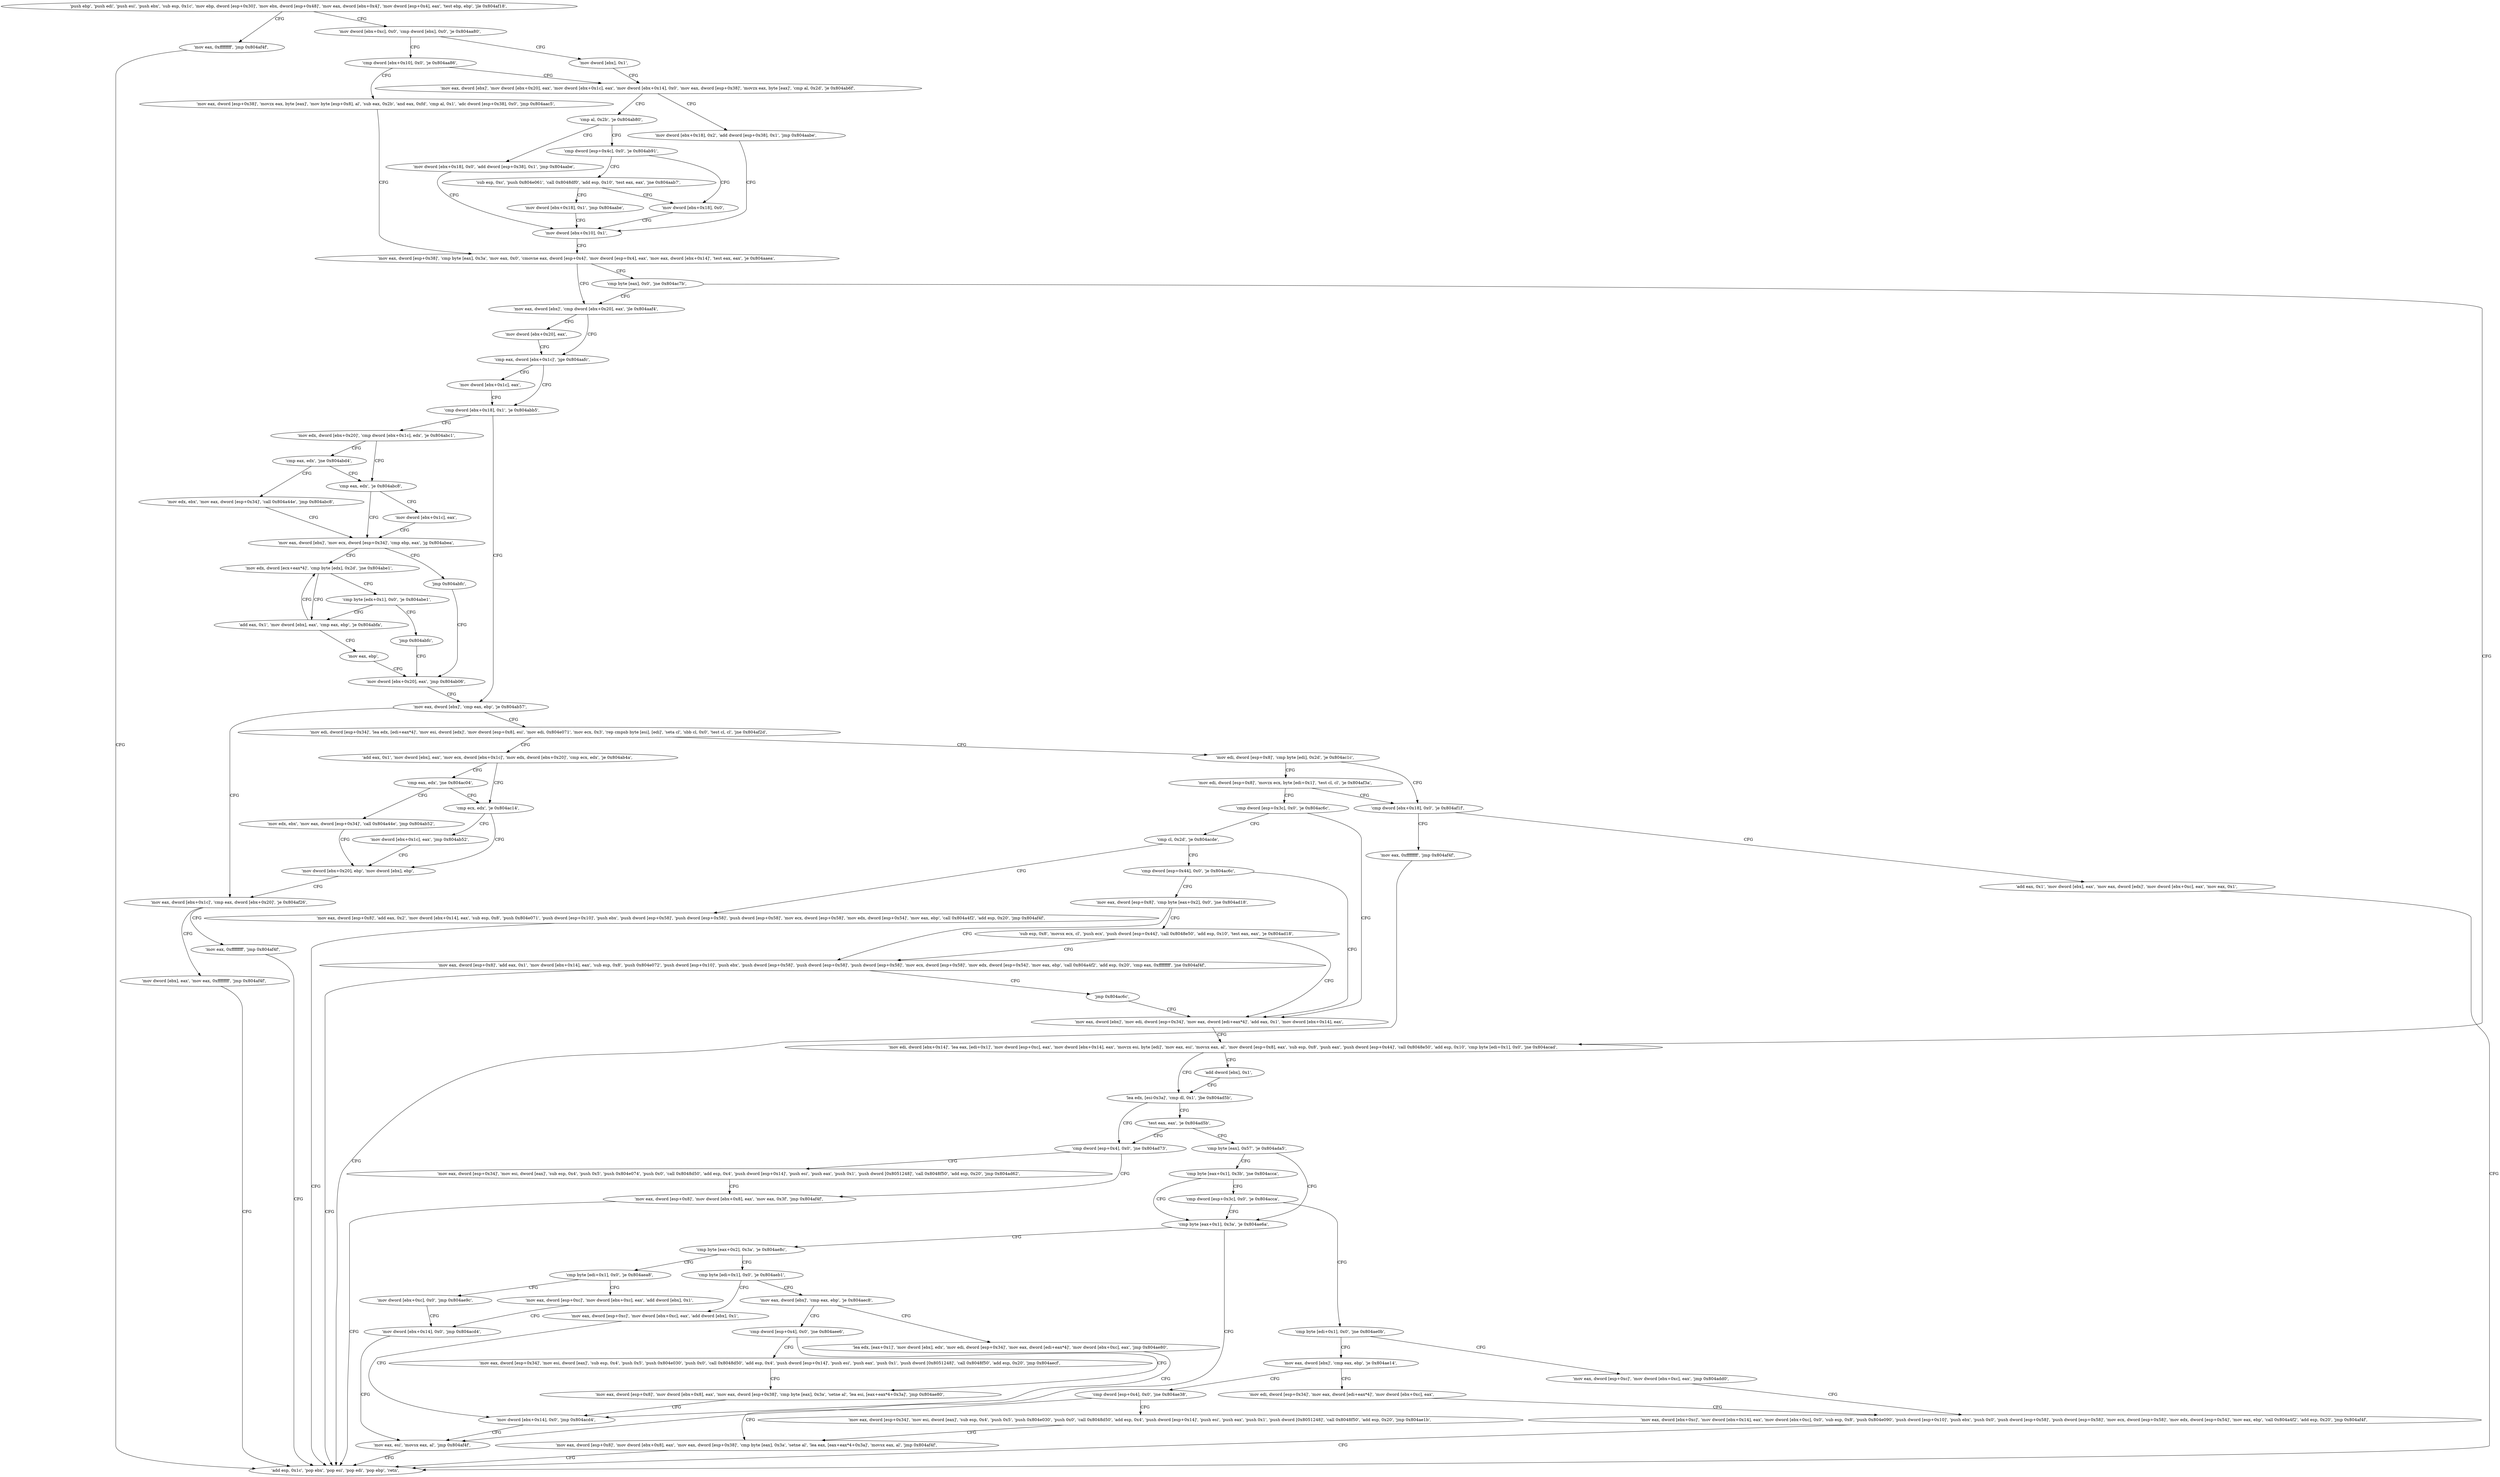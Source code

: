 digraph "func" {
"134523444" [label = "'push ebp', 'push edi', 'push esi', 'push ebx', 'sub esp, 0x1c', 'mov ebp, dword [esp+0x30]', 'mov ebx, dword [esp+0x48]', 'mov eax, dword [ebx+0x4]', 'mov dword [esp+0x4], eax', 'test ebp, ebp', 'jle 0x804af18', " ]
"134524696" [label = "'mov eax, 0xffffffff', 'jmp 0x804af4f', " ]
"134523474" [label = "'mov dword [ebx+0xc], 0x0', 'cmp dword [ebx], 0x0', 'je 0x804aa80', " ]
"134524751" [label = "'add esp, 0x1c', 'pop ebx', 'pop esi', 'pop edi', 'pop ebp', 'retn', " ]
"134523520" [label = "'mov dword [ebx], 0x1', " ]
"134523486" [label = "'cmp dword [ebx+0x10], 0x0', 'je 0x804aa86', " ]
"134523526" [label = "'mov eax, dword [ebx]', 'mov dword [ebx+0x20], eax', 'mov dword [ebx+0x1c], eax', 'mov dword [ebx+0x14], 0x0', 'mov eax, dword [esp+0x38]', 'movzx eax, byte [eax]', 'cmp al, 0x2d', 'je 0x804ab6f', " ]
"134523492" [label = "'mov eax, dword [esp+0x38]', 'movzx eax, byte [eax]', 'mov byte [esp+0x8], al', 'sub eax, 0x2b', 'and eax, 0xfd', 'cmp al, 0x1', 'adc dword [esp+0x38], 0x0', 'jmp 0x804aac5', " ]
"134523759" [label = "'mov dword [ebx+0x18], 0x2', 'add dword [esp+0x38], 0x1', 'jmp 0x804aabe', " ]
"134523582" [label = "'mov dword [ebx+0x10], 0x1', " ]
"134523556" [label = "'cmp al, 0x2b', 'je 0x804ab80', " ]
"134523776" [label = "'mov dword [ebx+0x18], 0x0', 'add dword [esp+0x38], 0x1', 'jmp 0x804aabe', " ]
"134523564" [label = "'cmp dword [esp+0x4c], 0x0', 'je 0x804ab91', " ]
"134523589" [label = "'mov eax, dword [esp+0x38]', 'cmp byte [eax], 0x3a', 'mov eax, 0x0', 'cmovne eax, dword [esp+0x4]', 'mov dword [esp+0x4], eax', 'mov eax, dword [ebx+0x14]', 'test eax, eax', 'je 0x804aaea', " ]
"134523793" [label = "'sub esp, 0xc', 'push 0x804e061', 'call 0x8048df0', 'add esp, 0x10', 'test eax, eax', 'jne 0x804aab7', " ]
"134523575" [label = "'mov dword [ebx+0x18], 0x0', " ]
"134523626" [label = "'mov eax, dword [ebx]', 'cmp dword [ebx+0x20], eax', 'jle 0x804aaf4', " ]
"134523617" [label = "'cmp byte [eax], 0x0', 'jne 0x804ac7b', " ]
"134523636" [label = "'cmp eax, dword [ebx+0x1c]', 'jge 0x804aafc', " ]
"134523633" [label = "'mov dword [ebx+0x20], eax', " ]
"134524027" [label = "'mov edi, dword [ebx+0x14]', 'lea eax, [edi+0x1]', 'mov dword [esp+0xc], eax', 'mov dword [ebx+0x14], eax', 'movzx esi, byte [edi]', 'mov eax, esi', 'movsx eax, al', 'mov dword [esp+0x8], eax', 'sub esp, 0x8', 'push eax', 'push dword [esp+0x44]', 'call 0x8048e50', 'add esp, 0x10', 'cmp byte [edi+0x1], 0x0', 'jne 0x804acad', " ]
"134523817" [label = "'mov dword [ebx+0x18], 0x1', 'jmp 0x804aabe', " ]
"134523644" [label = "'cmp dword [ebx+0x18], 0x1', 'je 0x804abb5', " ]
"134523641" [label = "'mov dword [ebx+0x1c], eax', " ]
"134524077" [label = "'lea edx, [esi-0x3a]', 'cmp dl, 0x1', 'jbe 0x804ad5b', " ]
"134524074" [label = "'add dword [ebx], 0x1', " ]
"134523829" [label = "'mov edx, dword [ebx+0x20]', 'cmp dword [ebx+0x1c], edx', 'je 0x804abc1', " ]
"134523654" [label = "'mov eax, dword [ebx]', 'cmp eax, ebp', 'je 0x804ab57', " ]
"134524251" [label = "'cmp dword [esp+0x4], 0x0', 'jne 0x804ad73', " ]
"134524089" [label = "'test eax, eax', 'je 0x804ad5b', " ]
"134523841" [label = "'cmp eax, edx', 'je 0x804abc8', " ]
"134523837" [label = "'cmp eax, edx', 'jne 0x804abd4', " ]
"134523735" [label = "'mov eax, dword [ebx+0x1c]', 'cmp eax, dword [ebx+0x20]', 'je 0x804af26', " ]
"134523660" [label = "'mov edi, dword [esp+0x34]', 'lea edx, [edi+eax*4]', 'mov esi, dword [edx]', 'mov dword [esp+0x8], esi', 'mov edi, 0x804e071', 'mov ecx, 0x3', 'rep cmpsb byte [esi], [edi]', 'seta cl', 'sbb cl, 0x0', 'test cl, cl', 'jne 0x804af2d', " ]
"134524275" [label = "'mov eax, dword [esp+0x34]', 'mov esi, dword [eax]', 'sub esp, 0x4', 'push 0x5', 'push 0x804e074', 'push 0x0', 'call 0x8048d50', 'add esp, 0x4', 'push dword [esp+0x14]', 'push esi', 'push eax', 'push 0x1', 'push dword [0x8051248]', 'call 0x8048f50', 'add esp, 0x20', 'jmp 0x804ad62', " ]
"134524258" [label = "'mov eax, dword [esp+0x8]', 'mov dword [ebx+0x8], eax', 'mov eax, 0x3f', 'jmp 0x804af4f', " ]
"134524097" [label = "'cmp byte [eax], 0x57', 'je 0x804ada5', " ]
"134523848" [label = "'mov eax, dword [ebx]', 'mov ecx, dword [esp+0x34]', 'cmp ebp, eax', 'jg 0x804abea', " ]
"134523845" [label = "'mov dword [ebx+0x1c], eax', " ]
"134523860" [label = "'mov edx, ebx', 'mov eax, dword [esp+0x34]', 'call 0x804a44e', 'jmp 0x804abc8', " ]
"134524710" [label = "'mov eax, 0xffffffff', 'jmp 0x804af4f', " ]
"134523747" [label = "'mov dword [ebx], eax', 'mov eax, 0xffffffff', 'jmp 0x804af4f', " ]
"134524717" [label = "'mov edi, dword [esp+0x8]', 'cmp byte [edi], 0x2d', 'je 0x804ac1c', " ]
"134523699" [label = "'add eax, 0x1', 'mov dword [ebx], eax', 'mov ecx, dword [ebx+0x1c]', 'mov edx, dword [ebx+0x20]', 'cmp ecx, edx', 'je 0x804ab4a', " ]
"134524325" [label = "'cmp byte [eax+0x1], 0x3b', 'jne 0x804acca', " ]
"134524106" [label = "'cmp byte [eax+0x1], 0x3a', 'je 0x804ae6a', " ]
"134523882" [label = "'mov edx, dword [ecx+eax*4]', 'cmp byte [edx], 0x2d', 'jne 0x804abe1', " ]
"134523858" [label = "'jmp 0x804abfc', " ]
"134523932" [label = "'mov edi, dword [esp+0x8]', 'movzx ecx, byte [edi+0x1]', 'test cl, cl', 'je 0x804af3a', " ]
"134524730" [label = "'cmp dword [ebx+0x18], 0x0', 'je 0x804af1f', " ]
"134523722" [label = "'cmp ecx, edx', 'je 0x804ac14', " ]
"134523714" [label = "'cmp eax, edx', 'jne 0x804ac04', " ]
"134524335" [label = "'cmp dword [esp+0x3c], 0x0', 'je 0x804acca', " ]
"134524522" [label = "'cmp byte [eax+0x2], 0x3a', 'je 0x804ae8c', " ]
"134524116" [label = "'mov eax, esi', 'movsx eax, al', 'jmp 0x804af4f', " ]
"134523873" [label = "'add eax, 0x1', 'mov dword [ebx], eax', 'cmp eax, ebp', 'je 0x804abfa', " ]
"134523890" [label = "'cmp byte [edx+0x1], 0x0', 'je 0x804abe1', " ]
"134523900" [label = "'mov dword [ebx+0x20], eax', 'jmp 0x804ab06', " ]
"134523948" [label = "'cmp dword [esp+0x3c], 0x0', 'je 0x804ac6c', " ]
"134524703" [label = "'mov eax, 0xffffffff', 'jmp 0x804af4f', " ]
"134524736" [label = "'add eax, 0x1', 'mov dword [ebx], eax', 'mov eax, dword [edx]', 'mov dword [ebx+0xc], eax', 'mov eax, 0x1', " ]
"134523924" [label = "'mov dword [ebx+0x1c], eax', 'jmp 0x804ab52', " ]
"134523730" [label = "'mov dword [ebx+0x20], ebp', 'mov dword [ebx], ebp', " ]
"134523908" [label = "'mov edx, ebx', 'mov eax, dword [esp+0x34]', 'call 0x804a44e', 'jmp 0x804ab52', " ]
"134524346" [label = "'cmp byte [edi+0x1], 0x0', 'jne 0x804ae0b', " ]
"134524556" [label = "'cmp byte [edi+0x1], 0x0', 'je 0x804aea8', " ]
"134524528" [label = "'cmp byte [edi+0x1], 0x0', 'je 0x804aeb1', " ]
"134523898" [label = "'mov eax, ebp', " ]
"134523896" [label = "'jmp 0x804abfc', " ]
"134524012" [label = "'mov eax, dword [ebx]', 'mov edi, dword [esp+0x34]', 'mov eax, dword [edi+eax*4]', 'add eax, 0x1', 'mov dword [ebx+0x14], eax', " ]
"134523955" [label = "'cmp cl, 0x2d', 'je 0x804acde', " ]
"134524427" [label = "'mov eax, dword [esp+0xc]', 'mov dword [ebx+0xc], eax', 'jmp 0x804add0', " ]
"134524352" [label = "'mov eax, dword [ebx]', 'cmp eax, ebp', 'je 0x804ae14', " ]
"134524584" [label = "'mov dword [ebx+0xc], 0x0', 'jmp 0x804ae9c', " ]
"134524562" [label = "'mov eax, dword [esp+0xc]', 'mov dword [ebx+0xc], eax', 'add dword [ebx], 0x1', " ]
"134524593" [label = "'mov eax, dword [ebx]', 'cmp eax, ebp', 'je 0x804aec8', " ]
"134524534" [label = "'mov eax, dword [esp+0xc]', 'mov dword [ebx+0xc], eax', 'add dword [ebx], 0x1', " ]
"134524126" [label = "'mov eax, dword [esp+0x8]', 'add eax, 0x2', 'mov dword [ebx+0x14], eax', 'sub esp, 0x8', 'push 0x804e071', 'push dword [esp+0x10]', 'push ebx', 'push dword [esp+0x58]', 'push dword [esp+0x58]', 'push dword [esp+0x58]', 'mov ecx, dword [esp+0x58]', 'mov edx, dword [esp+0x54]', 'mov eax, ebp', 'call 0x804a4f2', 'add esp, 0x20', 'jmp 0x804af4f', " ]
"134523964" [label = "'cmp dword [esp+0x44], 0x0', 'je 0x804ac6c', " ]
"134524368" [label = "'mov eax, dword [ebx+0xc]', 'mov dword [ebx+0x14], eax', 'mov dword [ebx+0xc], 0x0', 'sub esp, 0x8', 'push 0x804e090', 'push dword [esp+0x10]', 'push ebx', 'push 0x0', 'push dword [esp+0x58]', 'push dword [esp+0x58]', 'mov ecx, dword [esp+0x58]', 'mov edx, dword [esp+0x54]', 'mov eax, ebp', 'call 0x804a4f2', 'add esp, 0x20', 'jmp 0x804af4f', " ]
"134524436" [label = "'cmp dword [esp+0x4], 0x0', 'jne 0x804ae38', " ]
"134524358" [label = "'mov edi, dword [esp+0x34]', 'mov eax, dword [edi+eax*4]', 'mov dword [ebx+0xc], eax', " ]
"134524572" [label = "'mov dword [ebx+0x14], 0x0', 'jmp 0x804acd4', " ]
"134524616" [label = "'cmp dword [esp+0x4], 0x0', 'jne 0x804aee6', " ]
"134524599" [label = "'lea edx, [eax+0x1]', 'mov dword [ebx], edx', 'mov edi, dword [esp+0x34]', 'mov eax, dword [edi+eax*4]', 'mov dword [ebx+0xc], eax', 'jmp 0x804ae80', " ]
"134524544" [label = "'mov dword [ebx+0x14], 0x0', 'jmp 0x804acd4', " ]
"134523971" [label = "'mov eax, dword [esp+0x8]', 'cmp byte [eax+0x2], 0x0', 'jne 0x804ad18', " ]
"134524472" [label = "'mov eax, dword [esp+0x34]', 'mov esi, dword [eax]', 'sub esp, 0x4', 'push 0x5', 'push 0x804e030', 'push 0x0', 'call 0x8048d50', 'add esp, 0x4', 'push dword [esp+0x14]', 'push esi', 'push eax', 'push 0x1', 'push dword [0x8051248]', 'call 0x8048f50', 'add esp, 0x20', 'jmp 0x804ae1b', " ]
"134524443" [label = "'mov eax, dword [esp+0x8]', 'mov dword [ebx+0x8], eax', 'mov eax, dword [esp+0x38]', 'cmp byte [eax], 0x3a', 'setne al', 'lea eax, [eax+eax*4+0x3a]', 'movsx eax, al', 'jmp 0x804af4f', " ]
"134524646" [label = "'mov eax, dword [esp+0x34]', 'mov esi, dword [eax]', 'sub esp, 0x4', 'push 0x5', 'push 0x804e030', 'push 0x0', 'call 0x8048d50', 'add esp, 0x4', 'push dword [esp+0x14]', 'push esi', 'push eax', 'push 0x1', 'push dword [0x8051248]', 'call 0x8048f50', 'add esp, 0x20', 'jmp 0x804aecf', " ]
"134524623" [label = "'mov eax, dword [esp+0x8]', 'mov dword [ebx+0x8], eax', 'mov eax, dword [esp+0x38]', 'cmp byte [eax], 0x3a', 'setne al', 'lea esi, [eax+eax*4+0x3a]', 'jmp 0x804ae80', " ]
"134524184" [label = "'mov eax, dword [esp+0x8]', 'add eax, 0x1', 'mov dword [ebx+0x14], eax', 'sub esp, 0x8', 'push 0x804e072', 'push dword [esp+0x10]', 'push ebx', 'push dword [esp+0x58]', 'push dword [esp+0x58]', 'push dword [esp+0x58]', 'mov ecx, dword [esp+0x58]', 'mov edx, dword [esp+0x54]', 'mov eax, ebp', 'call 0x804a4f2', 'add esp, 0x20', 'cmp eax, 0xffffffff', 'jne 0x804af4f', " ]
"134523985" [label = "'sub esp, 0x8', 'movsx ecx, cl', 'push ecx', 'push dword [esp+0x44]', 'call 0x8048e50', 'add esp, 0x10', 'test eax, eax', 'je 0x804ad18', " ]
"134524246" [label = "'jmp 0x804ac6c', " ]
"134523444" -> "134524696" [ label = "CFG" ]
"134523444" -> "134523474" [ label = "CFG" ]
"134524696" -> "134524751" [ label = "CFG" ]
"134523474" -> "134523520" [ label = "CFG" ]
"134523474" -> "134523486" [ label = "CFG" ]
"134523520" -> "134523526" [ label = "CFG" ]
"134523486" -> "134523526" [ label = "CFG" ]
"134523486" -> "134523492" [ label = "CFG" ]
"134523526" -> "134523759" [ label = "CFG" ]
"134523526" -> "134523556" [ label = "CFG" ]
"134523492" -> "134523589" [ label = "CFG" ]
"134523759" -> "134523582" [ label = "CFG" ]
"134523582" -> "134523589" [ label = "CFG" ]
"134523556" -> "134523776" [ label = "CFG" ]
"134523556" -> "134523564" [ label = "CFG" ]
"134523776" -> "134523582" [ label = "CFG" ]
"134523564" -> "134523793" [ label = "CFG" ]
"134523564" -> "134523575" [ label = "CFG" ]
"134523589" -> "134523626" [ label = "CFG" ]
"134523589" -> "134523617" [ label = "CFG" ]
"134523793" -> "134523575" [ label = "CFG" ]
"134523793" -> "134523817" [ label = "CFG" ]
"134523575" -> "134523582" [ label = "CFG" ]
"134523626" -> "134523636" [ label = "CFG" ]
"134523626" -> "134523633" [ label = "CFG" ]
"134523617" -> "134524027" [ label = "CFG" ]
"134523617" -> "134523626" [ label = "CFG" ]
"134523636" -> "134523644" [ label = "CFG" ]
"134523636" -> "134523641" [ label = "CFG" ]
"134523633" -> "134523636" [ label = "CFG" ]
"134524027" -> "134524077" [ label = "CFG" ]
"134524027" -> "134524074" [ label = "CFG" ]
"134523817" -> "134523582" [ label = "CFG" ]
"134523644" -> "134523829" [ label = "CFG" ]
"134523644" -> "134523654" [ label = "CFG" ]
"134523641" -> "134523644" [ label = "CFG" ]
"134524077" -> "134524251" [ label = "CFG" ]
"134524077" -> "134524089" [ label = "CFG" ]
"134524074" -> "134524077" [ label = "CFG" ]
"134523829" -> "134523841" [ label = "CFG" ]
"134523829" -> "134523837" [ label = "CFG" ]
"134523654" -> "134523735" [ label = "CFG" ]
"134523654" -> "134523660" [ label = "CFG" ]
"134524251" -> "134524275" [ label = "CFG" ]
"134524251" -> "134524258" [ label = "CFG" ]
"134524089" -> "134524251" [ label = "CFG" ]
"134524089" -> "134524097" [ label = "CFG" ]
"134523841" -> "134523848" [ label = "CFG" ]
"134523841" -> "134523845" [ label = "CFG" ]
"134523837" -> "134523860" [ label = "CFG" ]
"134523837" -> "134523841" [ label = "CFG" ]
"134523735" -> "134524710" [ label = "CFG" ]
"134523735" -> "134523747" [ label = "CFG" ]
"134523660" -> "134524717" [ label = "CFG" ]
"134523660" -> "134523699" [ label = "CFG" ]
"134524275" -> "134524258" [ label = "CFG" ]
"134524258" -> "134524751" [ label = "CFG" ]
"134524097" -> "134524325" [ label = "CFG" ]
"134524097" -> "134524106" [ label = "CFG" ]
"134523848" -> "134523882" [ label = "CFG" ]
"134523848" -> "134523858" [ label = "CFG" ]
"134523845" -> "134523848" [ label = "CFG" ]
"134523860" -> "134523848" [ label = "CFG" ]
"134524710" -> "134524751" [ label = "CFG" ]
"134523747" -> "134524751" [ label = "CFG" ]
"134524717" -> "134523932" [ label = "CFG" ]
"134524717" -> "134524730" [ label = "CFG" ]
"134523699" -> "134523722" [ label = "CFG" ]
"134523699" -> "134523714" [ label = "CFG" ]
"134524325" -> "134524106" [ label = "CFG" ]
"134524325" -> "134524335" [ label = "CFG" ]
"134524106" -> "134524522" [ label = "CFG" ]
"134524106" -> "134524116" [ label = "CFG" ]
"134523882" -> "134523873" [ label = "CFG" ]
"134523882" -> "134523890" [ label = "CFG" ]
"134523858" -> "134523900" [ label = "CFG" ]
"134523932" -> "134524730" [ label = "CFG" ]
"134523932" -> "134523948" [ label = "CFG" ]
"134524730" -> "134524703" [ label = "CFG" ]
"134524730" -> "134524736" [ label = "CFG" ]
"134523722" -> "134523924" [ label = "CFG" ]
"134523722" -> "134523730" [ label = "CFG" ]
"134523714" -> "134523908" [ label = "CFG" ]
"134523714" -> "134523722" [ label = "CFG" ]
"134524335" -> "134524106" [ label = "CFG" ]
"134524335" -> "134524346" [ label = "CFG" ]
"134524522" -> "134524556" [ label = "CFG" ]
"134524522" -> "134524528" [ label = "CFG" ]
"134524116" -> "134524751" [ label = "CFG" ]
"134523873" -> "134523898" [ label = "CFG" ]
"134523873" -> "134523882" [ label = "CFG" ]
"134523890" -> "134523873" [ label = "CFG" ]
"134523890" -> "134523896" [ label = "CFG" ]
"134523900" -> "134523654" [ label = "CFG" ]
"134523948" -> "134524012" [ label = "CFG" ]
"134523948" -> "134523955" [ label = "CFG" ]
"134524703" -> "134524751" [ label = "CFG" ]
"134524736" -> "134524751" [ label = "CFG" ]
"134523924" -> "134523730" [ label = "CFG" ]
"134523730" -> "134523735" [ label = "CFG" ]
"134523908" -> "134523730" [ label = "CFG" ]
"134524346" -> "134524427" [ label = "CFG" ]
"134524346" -> "134524352" [ label = "CFG" ]
"134524556" -> "134524584" [ label = "CFG" ]
"134524556" -> "134524562" [ label = "CFG" ]
"134524528" -> "134524593" [ label = "CFG" ]
"134524528" -> "134524534" [ label = "CFG" ]
"134523898" -> "134523900" [ label = "CFG" ]
"134523896" -> "134523900" [ label = "CFG" ]
"134524012" -> "134524027" [ label = "CFG" ]
"134523955" -> "134524126" [ label = "CFG" ]
"134523955" -> "134523964" [ label = "CFG" ]
"134524427" -> "134524368" [ label = "CFG" ]
"134524352" -> "134524436" [ label = "CFG" ]
"134524352" -> "134524358" [ label = "CFG" ]
"134524584" -> "134524572" [ label = "CFG" ]
"134524562" -> "134524572" [ label = "CFG" ]
"134524593" -> "134524616" [ label = "CFG" ]
"134524593" -> "134524599" [ label = "CFG" ]
"134524534" -> "134524544" [ label = "CFG" ]
"134524126" -> "134524751" [ label = "CFG" ]
"134523964" -> "134524012" [ label = "CFG" ]
"134523964" -> "134523971" [ label = "CFG" ]
"134524368" -> "134524751" [ label = "CFG" ]
"134524436" -> "134524472" [ label = "CFG" ]
"134524436" -> "134524443" [ label = "CFG" ]
"134524358" -> "134524368" [ label = "CFG" ]
"134524572" -> "134524116" [ label = "CFG" ]
"134524616" -> "134524646" [ label = "CFG" ]
"134524616" -> "134524623" [ label = "CFG" ]
"134524599" -> "134524544" [ label = "CFG" ]
"134524544" -> "134524116" [ label = "CFG" ]
"134523971" -> "134524184" [ label = "CFG" ]
"134523971" -> "134523985" [ label = "CFG" ]
"134524472" -> "134524443" [ label = "CFG" ]
"134524443" -> "134524751" [ label = "CFG" ]
"134524646" -> "134524623" [ label = "CFG" ]
"134524623" -> "134524544" [ label = "CFG" ]
"134524184" -> "134524751" [ label = "CFG" ]
"134524184" -> "134524246" [ label = "CFG" ]
"134523985" -> "134524184" [ label = "CFG" ]
"134523985" -> "134524012" [ label = "CFG" ]
"134524246" -> "134524012" [ label = "CFG" ]
}
